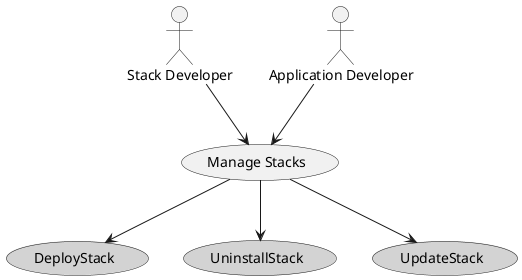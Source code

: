 @startuml


usecase "Manage Stacks" as ManageStacks

Actor "Stack Developer" as StackDeveloper

StackDeveloper --> ManageStacks

Actor "Application Developer" as ApplicationDeveloper

ApplicationDeveloper --> ManageStacks



usecase "DeployStack" as DeployStack #lightgrey

ManageStacks --> DeployStack

usecase "UninstallStack" as UninstallStack #lightgrey

ManageStacks --> UninstallStack

usecase "UpdateStack" as UpdateStack #lightgrey

ManageStacks --> UpdateStack

@enduml
